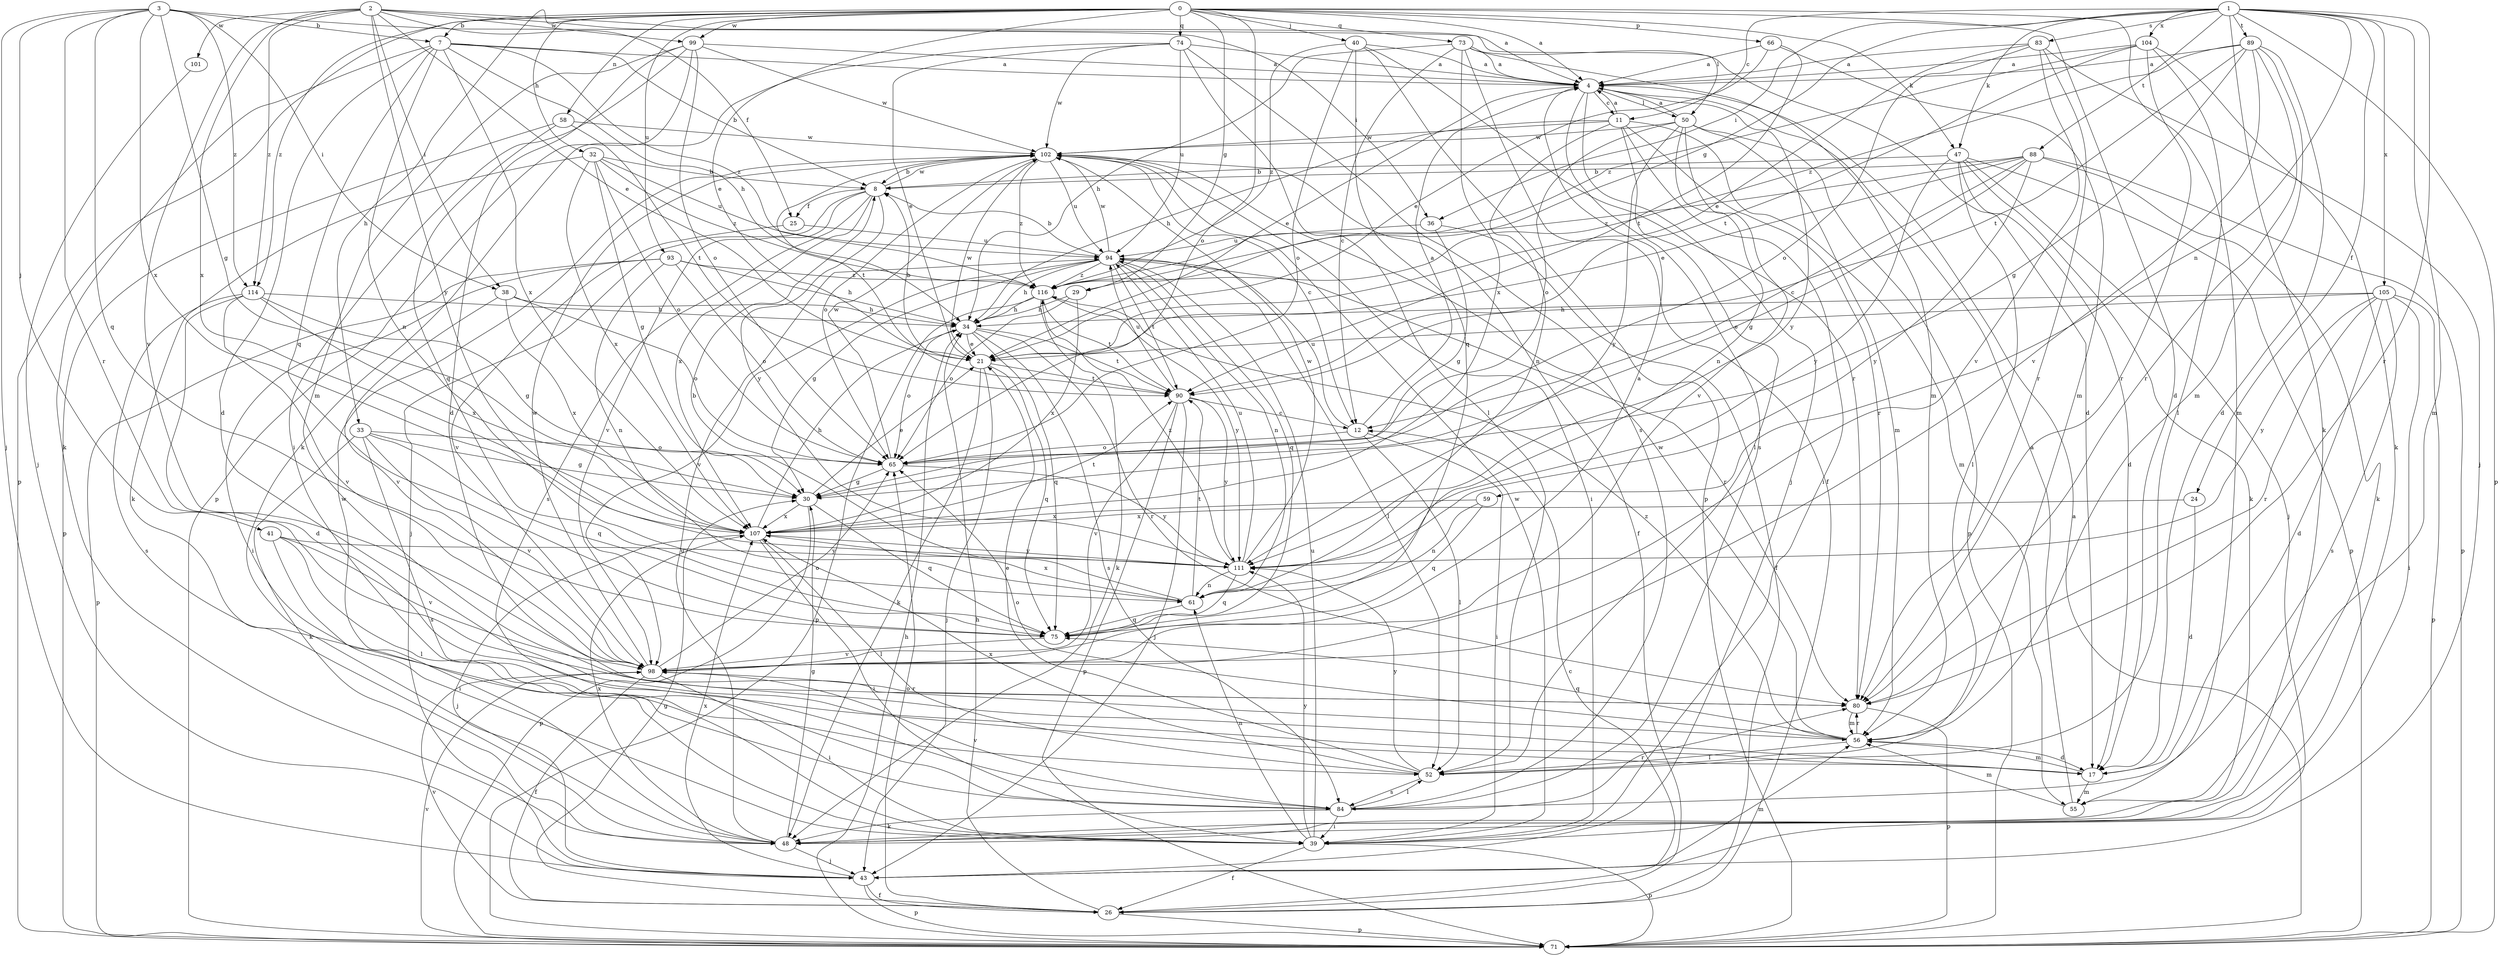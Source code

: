 strict digraph  {
0;
1;
2;
3;
4;
7;
8;
11;
12;
17;
21;
24;
25;
26;
29;
30;
32;
33;
34;
36;
38;
39;
40;
41;
43;
47;
48;
50;
52;
55;
56;
58;
59;
61;
65;
66;
71;
73;
74;
75;
80;
83;
84;
88;
89;
90;
93;
94;
98;
99;
101;
102;
104;
105;
107;
111;
114;
116;
0 -> 4  [label=a];
0 -> 7  [label=b];
0 -> 17  [label=d];
0 -> 21  [label=e];
0 -> 29  [label=g];
0 -> 32  [label=h];
0 -> 33  [label=h];
0 -> 40  [label=j];
0 -> 47  [label=k];
0 -> 55  [label=m];
0 -> 58  [label=n];
0 -> 65  [label=o];
0 -> 66  [label=p];
0 -> 71  [label=p];
0 -> 73  [label=q];
0 -> 74  [label=q];
0 -> 93  [label=u];
0 -> 99  [label=w];
0 -> 114  [label=z];
1 -> 11  [label=c];
1 -> 24  [label=f];
1 -> 29  [label=g];
1 -> 36  [label=i];
1 -> 47  [label=k];
1 -> 48  [label=k];
1 -> 55  [label=m];
1 -> 59  [label=n];
1 -> 71  [label=p];
1 -> 80  [label=r];
1 -> 83  [label=s];
1 -> 88  [label=t];
1 -> 89  [label=t];
1 -> 104  [label=x];
1 -> 105  [label=x];
2 -> 4  [label=a];
2 -> 21  [label=e];
2 -> 25  [label=f];
2 -> 36  [label=i];
2 -> 38  [label=i];
2 -> 98  [label=v];
2 -> 99  [label=w];
2 -> 101  [label=w];
2 -> 107  [label=x];
2 -> 111  [label=y];
2 -> 114  [label=z];
3 -> 7  [label=b];
3 -> 30  [label=g];
3 -> 38  [label=i];
3 -> 41  [label=j];
3 -> 43  [label=j];
3 -> 50  [label=l];
3 -> 75  [label=q];
3 -> 80  [label=r];
3 -> 107  [label=x];
3 -> 114  [label=z];
4 -> 11  [label=c];
4 -> 21  [label=e];
4 -> 43  [label=j];
4 -> 50  [label=l];
4 -> 84  [label=s];
4 -> 111  [label=y];
7 -> 4  [label=a];
7 -> 8  [label=b];
7 -> 17  [label=d];
7 -> 34  [label=h];
7 -> 48  [label=k];
7 -> 61  [label=n];
7 -> 75  [label=q];
7 -> 107  [label=x];
7 -> 116  [label=z];
8 -> 25  [label=f];
8 -> 43  [label=j];
8 -> 84  [label=s];
8 -> 98  [label=v];
8 -> 102  [label=w];
8 -> 107  [label=x];
8 -> 111  [label=y];
11 -> 4  [label=a];
11 -> 34  [label=h];
11 -> 39  [label=i];
11 -> 52  [label=l];
11 -> 55  [label=m];
11 -> 61  [label=n];
11 -> 80  [label=r];
11 -> 102  [label=w];
12 -> 4  [label=a];
12 -> 39  [label=i];
12 -> 52  [label=l];
12 -> 65  [label=o];
12 -> 94  [label=u];
17 -> 55  [label=m];
17 -> 56  [label=m];
21 -> 8  [label=b];
21 -> 43  [label=j];
21 -> 48  [label=k];
21 -> 75  [label=q];
21 -> 90  [label=t];
21 -> 102  [label=w];
24 -> 17  [label=d];
24 -> 107  [label=x];
25 -> 94  [label=u];
25 -> 98  [label=v];
26 -> 12  [label=c];
26 -> 30  [label=g];
26 -> 34  [label=h];
26 -> 65  [label=o];
26 -> 71  [label=p];
26 -> 98  [label=v];
29 -> 34  [label=h];
29 -> 65  [label=o];
29 -> 107  [label=x];
30 -> 21  [label=e];
30 -> 71  [label=p];
30 -> 75  [label=q];
30 -> 107  [label=x];
32 -> 8  [label=b];
32 -> 30  [label=g];
32 -> 48  [label=k];
32 -> 65  [label=o];
32 -> 94  [label=u];
32 -> 107  [label=x];
32 -> 116  [label=z];
33 -> 30  [label=g];
33 -> 48  [label=k];
33 -> 65  [label=o];
33 -> 75  [label=q];
33 -> 84  [label=s];
33 -> 98  [label=v];
34 -> 21  [label=e];
34 -> 65  [label=o];
34 -> 75  [label=q];
34 -> 80  [label=r];
34 -> 84  [label=s];
34 -> 90  [label=t];
36 -> 26  [label=f];
36 -> 30  [label=g];
36 -> 94  [label=u];
38 -> 34  [label=h];
38 -> 65  [label=o];
38 -> 98  [label=v];
38 -> 107  [label=x];
39 -> 26  [label=f];
39 -> 61  [label=n];
39 -> 71  [label=p];
39 -> 94  [label=u];
39 -> 102  [label=w];
39 -> 111  [label=y];
40 -> 4  [label=a];
40 -> 65  [label=o];
40 -> 71  [label=p];
40 -> 75  [label=q];
40 -> 80  [label=r];
40 -> 116  [label=z];
41 -> 39  [label=i];
41 -> 52  [label=l];
41 -> 98  [label=v];
41 -> 111  [label=y];
43 -> 26  [label=f];
43 -> 56  [label=m];
43 -> 71  [label=p];
43 -> 107  [label=x];
47 -> 8  [label=b];
47 -> 17  [label=d];
47 -> 43  [label=j];
47 -> 48  [label=k];
47 -> 52  [label=l];
47 -> 71  [label=p];
47 -> 111  [label=y];
48 -> 30  [label=g];
48 -> 43  [label=j];
48 -> 94  [label=u];
48 -> 102  [label=w];
48 -> 107  [label=x];
50 -> 4  [label=a];
50 -> 56  [label=m];
50 -> 61  [label=n];
50 -> 65  [label=o];
50 -> 71  [label=p];
50 -> 98  [label=v];
50 -> 102  [label=w];
50 -> 111  [label=y];
52 -> 21  [label=e];
52 -> 84  [label=s];
52 -> 107  [label=x];
52 -> 111  [label=y];
55 -> 4  [label=a];
55 -> 56  [label=m];
56 -> 17  [label=d];
56 -> 52  [label=l];
56 -> 65  [label=o];
56 -> 75  [label=q];
56 -> 80  [label=r];
56 -> 102  [label=w];
56 -> 116  [label=z];
58 -> 71  [label=p];
58 -> 75  [label=q];
58 -> 90  [label=t];
58 -> 102  [label=w];
59 -> 61  [label=n];
59 -> 75  [label=q];
59 -> 107  [label=x];
61 -> 8  [label=b];
61 -> 75  [label=q];
61 -> 90  [label=t];
61 -> 107  [label=x];
65 -> 30  [label=g];
65 -> 102  [label=w];
65 -> 111  [label=y];
66 -> 4  [label=a];
66 -> 21  [label=e];
66 -> 56  [label=m];
66 -> 90  [label=t];
71 -> 4  [label=a];
71 -> 34  [label=h];
71 -> 98  [label=v];
73 -> 4  [label=a];
73 -> 12  [label=c];
73 -> 17  [label=d];
73 -> 26  [label=f];
73 -> 34  [label=h];
73 -> 56  [label=m];
73 -> 107  [label=x];
74 -> 4  [label=a];
74 -> 21  [label=e];
74 -> 48  [label=k];
74 -> 52  [label=l];
74 -> 84  [label=s];
74 -> 94  [label=u];
74 -> 102  [label=w];
75 -> 98  [label=v];
80 -> 56  [label=m];
80 -> 71  [label=p];
83 -> 4  [label=a];
83 -> 21  [label=e];
83 -> 43  [label=j];
83 -> 65  [label=o];
83 -> 80  [label=r];
83 -> 98  [label=v];
84 -> 39  [label=i];
84 -> 48  [label=k];
84 -> 52  [label=l];
84 -> 80  [label=r];
84 -> 98  [label=v];
88 -> 8  [label=b];
88 -> 12  [label=c];
88 -> 21  [label=e];
88 -> 30  [label=g];
88 -> 48  [label=k];
88 -> 71  [label=p];
88 -> 111  [label=y];
88 -> 116  [label=z];
89 -> 4  [label=a];
89 -> 17  [label=d];
89 -> 30  [label=g];
89 -> 56  [label=m];
89 -> 80  [label=r];
89 -> 90  [label=t];
89 -> 98  [label=v];
89 -> 116  [label=z];
90 -> 12  [label=c];
90 -> 43  [label=j];
90 -> 71  [label=p];
90 -> 94  [label=u];
90 -> 98  [label=v];
90 -> 111  [label=y];
93 -> 34  [label=h];
93 -> 39  [label=i];
93 -> 61  [label=n];
93 -> 65  [label=o];
93 -> 71  [label=p];
93 -> 116  [label=z];
94 -> 8  [label=b];
94 -> 30  [label=g];
94 -> 34  [label=h];
94 -> 52  [label=l];
94 -> 61  [label=n];
94 -> 75  [label=q];
94 -> 80  [label=r];
94 -> 90  [label=t];
94 -> 98  [label=v];
94 -> 102  [label=w];
94 -> 116  [label=z];
98 -> 4  [label=a];
98 -> 26  [label=f];
98 -> 39  [label=i];
98 -> 65  [label=o];
98 -> 80  [label=r];
98 -> 102  [label=w];
99 -> 4  [label=a];
99 -> 17  [label=d];
99 -> 39  [label=i];
99 -> 56  [label=m];
99 -> 65  [label=o];
99 -> 71  [label=p];
99 -> 102  [label=w];
101 -> 43  [label=j];
102 -> 8  [label=b];
102 -> 12  [label=c];
102 -> 26  [label=f];
102 -> 39  [label=i];
102 -> 65  [label=o];
102 -> 90  [label=t];
102 -> 94  [label=u];
102 -> 116  [label=z];
104 -> 4  [label=a];
104 -> 48  [label=k];
104 -> 52  [label=l];
104 -> 80  [label=r];
104 -> 90  [label=t];
104 -> 116  [label=z];
105 -> 17  [label=d];
105 -> 21  [label=e];
105 -> 34  [label=h];
105 -> 39  [label=i];
105 -> 71  [label=p];
105 -> 80  [label=r];
105 -> 84  [label=s];
105 -> 111  [label=y];
107 -> 34  [label=h];
107 -> 39  [label=i];
107 -> 43  [label=j];
107 -> 52  [label=l];
107 -> 90  [label=t];
107 -> 111  [label=y];
111 -> 61  [label=n];
111 -> 75  [label=q];
111 -> 94  [label=u];
111 -> 102  [label=w];
111 -> 116  [label=z];
114 -> 17  [label=d];
114 -> 30  [label=g];
114 -> 34  [label=h];
114 -> 84  [label=s];
114 -> 98  [label=v];
114 -> 107  [label=x];
116 -> 34  [label=h];
116 -> 48  [label=k];
116 -> 71  [label=p];
116 -> 90  [label=t];
116 -> 111  [label=y];
}
